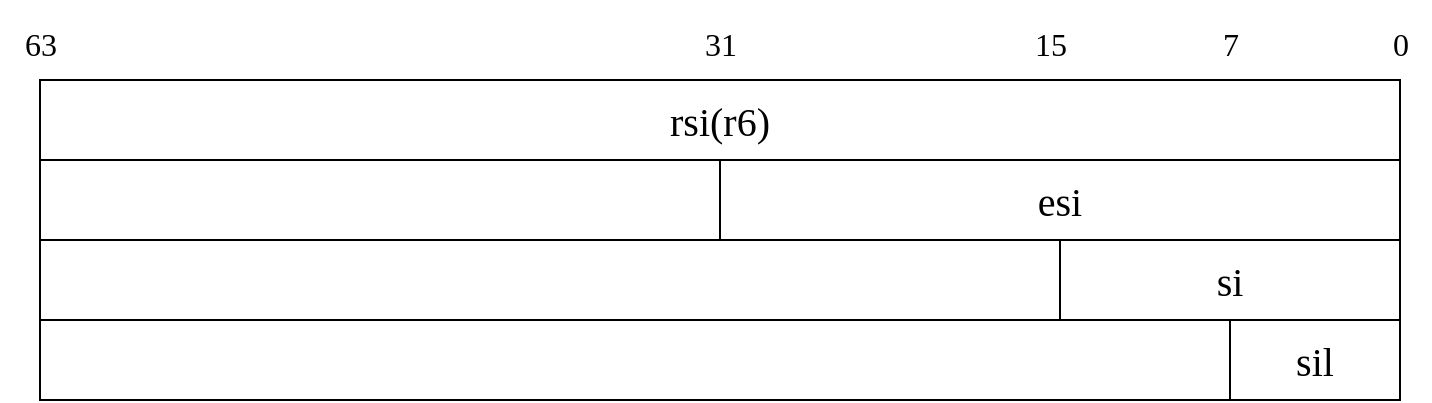 <mxfile version="20.6.0" type="github"><diagram id="ANpovaHU1eIrkZYr938F" name="ページ1"><mxGraphModel dx="1185" dy="581" grid="1" gridSize="10" guides="1" tooltips="1" connect="1" arrows="1" fold="1" page="1" pageScale="1" pageWidth="827" pageHeight="1169" math="0" shadow="0"><root><mxCell id="0"/><mxCell id="1" parent="0"/><mxCell id="2dYhu7VMKbmzX5I1UJ0d-1" value="&lt;font style=&quot;font-size: 20px;&quot; face=&quot;Lucida Console&quot;&gt;rsi(r6)&lt;/font&gt;" style="rounded=0;whiteSpace=wrap;html=1;" parent="1" vertex="1"><mxGeometry x="80" y="150" width="680" height="40" as="geometry"/></mxCell><mxCell id="2dYhu7VMKbmzX5I1UJ0d-2" value="" style="rounded=0;whiteSpace=wrap;html=1;" parent="1" vertex="1"><mxGeometry x="80" y="190" width="340" height="40" as="geometry"/></mxCell><mxCell id="2dYhu7VMKbmzX5I1UJ0d-3" value="&lt;font style=&quot;font-size: 20px;&quot; face=&quot;Lucida Console&quot;&gt;esi&lt;/font&gt;" style="rounded=0;whiteSpace=wrap;html=1;" parent="1" vertex="1"><mxGeometry x="420" y="190" width="340" height="40" as="geometry"/></mxCell><mxCell id="2dYhu7VMKbmzX5I1UJ0d-4" value="&lt;font style=&quot;font-size: 20px;&quot; face=&quot;Lucida Console&quot;&gt;si&lt;/font&gt;" style="rounded=0;whiteSpace=wrap;html=1;" parent="1" vertex="1"><mxGeometry x="590" y="230" width="170" height="40" as="geometry"/></mxCell><mxCell id="2dYhu7VMKbmzX5I1UJ0d-8" value="&lt;font style=&quot;font-size: 20px;&quot; face=&quot;Lucida Console&quot;&gt;sil&lt;/font&gt;" style="rounded=0;whiteSpace=wrap;html=1;" parent="1" vertex="1"><mxGeometry x="675" y="270" width="85" height="40" as="geometry"/></mxCell><mxCell id="2dYhu7VMKbmzX5I1UJ0d-9" value="" style="rounded=0;whiteSpace=wrap;html=1;" parent="1" vertex="1"><mxGeometry x="80" y="230" width="510" height="40" as="geometry"/></mxCell><mxCell id="2dYhu7VMKbmzX5I1UJ0d-12" value="" style="rounded=0;whiteSpace=wrap;html=1;" parent="1" vertex="1"><mxGeometry x="80" y="270" width="595" height="40" as="geometry"/></mxCell><mxCell id="2dYhu7VMKbmzX5I1UJ0d-13" value="&lt;font style=&quot;font-size: 16px;&quot;&gt;0&lt;/font&gt;" style="text;html=1;resizable=0;autosize=1;align=center;verticalAlign=middle;points=[];fillColor=none;strokeColor=none;rounded=0;fontFamily=Lucida Console;fontSize=20;" parent="1" vertex="1"><mxGeometry x="745" y="110" width="30" height="40" as="geometry"/></mxCell><mxCell id="2dYhu7VMKbmzX5I1UJ0d-14" value="&lt;font style=&quot;font-size: 16px;&quot;&gt;7&lt;/font&gt;" style="text;html=1;resizable=0;autosize=1;align=center;verticalAlign=middle;points=[];fillColor=none;strokeColor=none;rounded=0;fontFamily=Lucida Console;fontSize=20;" parent="1" vertex="1"><mxGeometry x="660" y="110" width="30" height="40" as="geometry"/></mxCell><mxCell id="2dYhu7VMKbmzX5I1UJ0d-15" value="&lt;font style=&quot;font-size: 16px;&quot;&gt;15&lt;/font&gt;" style="text;html=1;resizable=0;autosize=1;align=center;verticalAlign=middle;points=[];fillColor=none;strokeColor=none;rounded=0;fontFamily=Lucida Console;fontSize=20;" parent="1" vertex="1"><mxGeometry x="565" y="110" width="40" height="40" as="geometry"/></mxCell><mxCell id="2dYhu7VMKbmzX5I1UJ0d-16" value="&lt;font style=&quot;font-size: 16px;&quot;&gt;31&lt;/font&gt;" style="text;html=1;resizable=0;autosize=1;align=center;verticalAlign=middle;points=[];fillColor=none;strokeColor=none;rounded=0;fontFamily=Lucida Console;fontSize=20;" parent="1" vertex="1"><mxGeometry x="400" y="110" width="40" height="40" as="geometry"/></mxCell><mxCell id="2dYhu7VMKbmzX5I1UJ0d-17" value="&lt;font style=&quot;font-size: 16px;&quot;&gt;63&lt;/font&gt;" style="text;html=1;resizable=0;autosize=1;align=center;verticalAlign=middle;points=[];fillColor=none;strokeColor=none;rounded=0;fontFamily=Lucida Console;fontSize=20;" parent="1" vertex="1"><mxGeometry x="60" y="110" width="40" height="40" as="geometry"/></mxCell></root></mxGraphModel></diagram></mxfile>